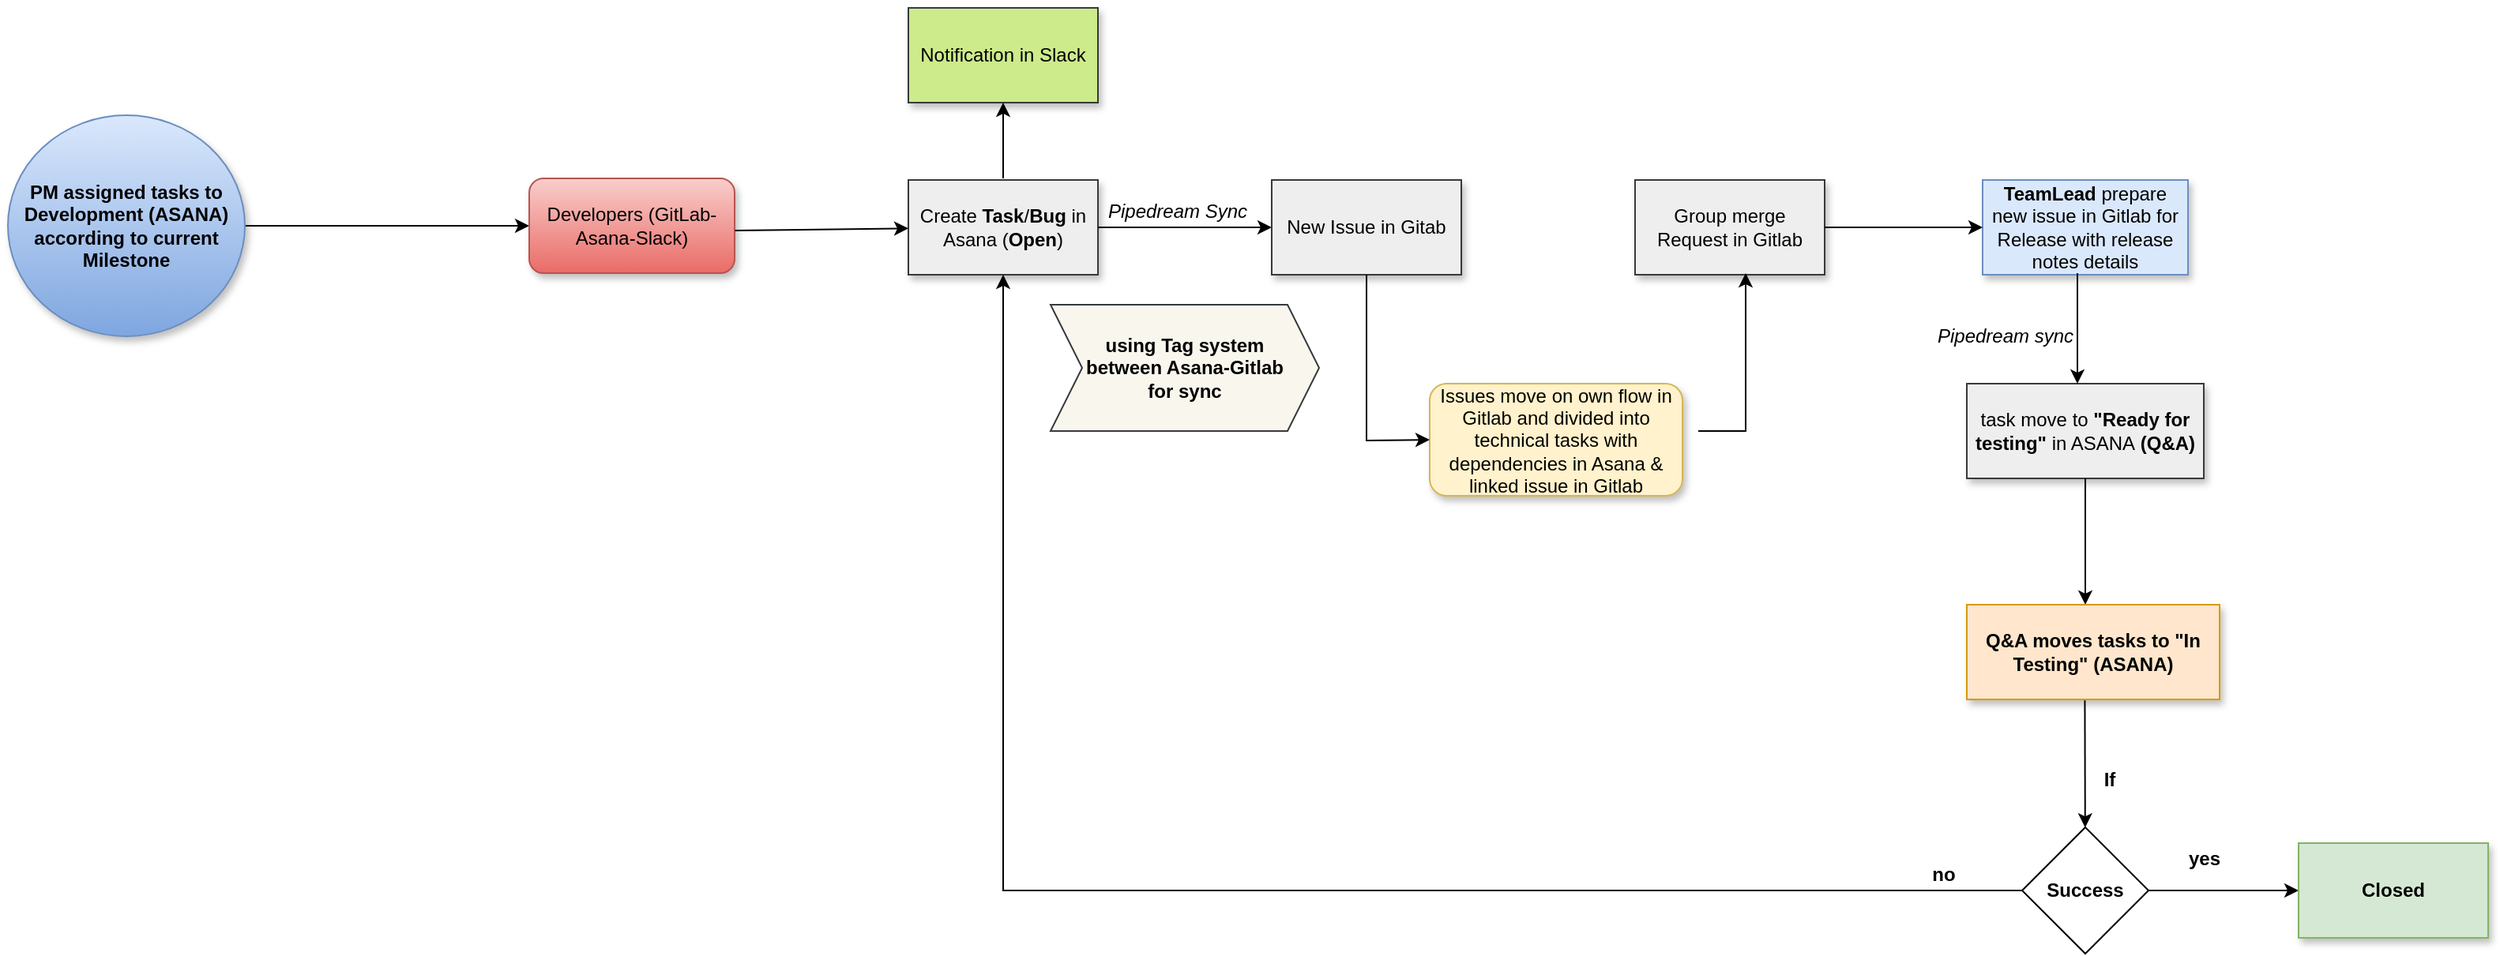 <mxfile version="21.3.5" type="github">
  <diagram id="6IpWRTOvNhz4fQDFHxwE" name="Page-1">
    <mxGraphModel dx="1431" dy="813" grid="1" gridSize="10" guides="0" tooltips="1" connect="1" arrows="1" fold="1" page="1" pageScale="1" pageWidth="850" pageHeight="1100" math="0" shadow="0">
      <root>
        <mxCell id="0" />
        <mxCell id="1" parent="0" />
        <mxCell id="fXu-zx2hqorw0dzWZYp2-54" value="&lt;br&gt;" style="endArrow=classic;html=1;rounded=0;entryX=0;entryY=0.5;entryDx=0;entryDy=0;exitX=1;exitY=0.5;exitDx=0;exitDy=0;startArrow=none;" parent="1" source="fXu-zx2hqorw0dzWZYp2-78" target="fXu-zx2hqorw0dzWZYp2-77" edge="1">
          <mxGeometry width="50" height="50" relative="1" as="geometry">
            <mxPoint x="630" y="570" as="sourcePoint" />
            <mxPoint x="690" y="570" as="targetPoint" />
          </mxGeometry>
        </mxCell>
        <mxCell id="fXu-zx2hqorw0dzWZYp2-77" value="Developers (GitLab-Asana-Slack)" style="rounded=1;whiteSpace=wrap;html=1;fillColor=#f8cecc;strokeColor=#b85450;gradientColor=#ea6b66;shadow=1;" parent="1" vertex="1">
          <mxGeometry x="770" y="560" width="130" height="60" as="geometry" />
        </mxCell>
        <mxCell id="fXu-zx2hqorw0dzWZYp2-78" value="&lt;b&gt;PM assigned tasks to Development (ASANA) according to current Milestone&lt;/b&gt;" style="ellipse;whiteSpace=wrap;html=1;fillColor=#dae8fc;strokeColor=#6c8ebf;gradientColor=#7ea6e0;shadow=1;" parent="1" vertex="1">
          <mxGeometry x="440" y="520" width="150" height="140" as="geometry" />
        </mxCell>
        <mxCell id="fXu-zx2hqorw0dzWZYp2-82" value="Notification in Slack" style="rounded=0;whiteSpace=wrap;html=1;fillColor=#cdeb8b;strokeColor=#36393d;shadow=1;" parent="1" vertex="1">
          <mxGeometry x="1010" y="452" width="120" height="60" as="geometry" />
        </mxCell>
        <mxCell id="fXu-zx2hqorw0dzWZYp2-85" value="Create &lt;b&gt;Task&lt;/b&gt;/&lt;b&gt;Bug &lt;/b&gt;in Asana (&lt;b&gt;Open&lt;/b&gt;)" style="rounded=0;whiteSpace=wrap;html=1;fillColor=#eeeeee;strokeColor=#36393d;shadow=1;" parent="1" vertex="1">
          <mxGeometry x="1010" y="561" width="120" height="60" as="geometry" />
        </mxCell>
        <mxCell id="fXu-zx2hqorw0dzWZYp2-86" value="" style="endArrow=classic;html=1;rounded=0;exitX=1;exitY=0.5;exitDx=0;exitDy=0;" parent="1" source="fXu-zx2hqorw0dzWZYp2-85" edge="1">
          <mxGeometry width="50" height="50" relative="1" as="geometry">
            <mxPoint x="1240" y="641" as="sourcePoint" />
            <mxPoint x="1240" y="591" as="targetPoint" />
          </mxGeometry>
        </mxCell>
        <mxCell id="fXu-zx2hqorw0dzWZYp2-87" value="New Issue in Gitab" style="rounded=0;whiteSpace=wrap;html=1;fillColor=#eeeeee;strokeColor=#36393d;shadow=1;" parent="1" vertex="1">
          <mxGeometry x="1240" y="561" width="120" height="60" as="geometry" />
        </mxCell>
        <mxCell id="fXu-zx2hqorw0dzWZYp2-88" value="&lt;i&gt;Pipedream Sync&lt;/i&gt;" style="text;html=1;align=center;verticalAlign=middle;resizable=0;points=[];autosize=1;strokeColor=none;fillColor=none;" parent="1" vertex="1">
          <mxGeometry x="1125" y="566" width="110" height="30" as="geometry" />
        </mxCell>
        <mxCell id="fXu-zx2hqorw0dzWZYp2-91" value="Group merge Request in Gitlab" style="rounded=0;whiteSpace=wrap;html=1;fillColor=#eeeeee;strokeColor=#36393d;shadow=1;" parent="1" vertex="1">
          <mxGeometry x="1470" y="561" width="120" height="60" as="geometry" />
        </mxCell>
        <mxCell id="fXu-zx2hqorw0dzWZYp2-92" value="" style="endArrow=classic;html=1;rounded=0;" parent="1" edge="1">
          <mxGeometry width="50" height="50" relative="1" as="geometry">
            <mxPoint x="1510" y="720" as="sourcePoint" />
            <mxPoint x="1540" y="620" as="targetPoint" />
            <Array as="points">
              <mxPoint x="1540" y="720" />
            </Array>
          </mxGeometry>
        </mxCell>
        <mxCell id="fXu-zx2hqorw0dzWZYp2-95" value="&lt;b&gt;TeamLead &lt;/b&gt;prepare new issue in Gitlab for Release with release notes details" style="rounded=0;whiteSpace=wrap;html=1;fillColor=#dae8fc;strokeColor=#6c8ebf;shadow=1;" parent="1" vertex="1">
          <mxGeometry x="1690" y="561" width="130" height="60" as="geometry" />
        </mxCell>
        <mxCell id="fXu-zx2hqorw0dzWZYp2-96" value="" style="endArrow=classic;html=1;rounded=0;exitX=1;exitY=0.5;exitDx=0;exitDy=0;entryX=0;entryY=0.5;entryDx=0;entryDy=0;" parent="1" source="fXu-zx2hqorw0dzWZYp2-91" target="fXu-zx2hqorw0dzWZYp2-95" edge="1">
          <mxGeometry width="50" height="50" relative="1" as="geometry">
            <mxPoint x="1280" y="521" as="sourcePoint" />
            <mxPoint x="1330" y="471" as="targetPoint" />
          </mxGeometry>
        </mxCell>
        <mxCell id="fXu-zx2hqorw0dzWZYp2-99" value="task move to&lt;b&gt; &quot;Ready for testing&quot;&lt;/b&gt; in ASANA&amp;nbsp;&lt;b&gt;(Q&amp;amp;A)&lt;/b&gt;" style="rounded=0;whiteSpace=wrap;html=1;fillColor=#eeeeee;strokeColor=#36393d;shadow=1;" parent="1" vertex="1">
          <mxGeometry x="1680" y="690" width="150" height="60" as="geometry" />
        </mxCell>
        <mxCell id="fXu-zx2hqorw0dzWZYp2-103" value="" style="endArrow=classic;html=1;rounded=0;" parent="1" edge="1">
          <mxGeometry width="50" height="50" relative="1" as="geometry">
            <mxPoint x="1750" y="620" as="sourcePoint" />
            <mxPoint x="1750" y="690" as="targetPoint" />
          </mxGeometry>
        </mxCell>
        <mxCell id="fXu-zx2hqorw0dzWZYp2-105" value="&lt;b&gt;Success&lt;/b&gt;" style="rhombus;whiteSpace=wrap;html=1;" parent="1" vertex="1">
          <mxGeometry x="1715" y="971" width="80" height="80" as="geometry" />
        </mxCell>
        <mxCell id="fXu-zx2hqorw0dzWZYp2-106" value="" style="endArrow=classic;html=1;rounded=0;exitX=0.5;exitY=1;exitDx=0;exitDy=0;" parent="1" source="fXu-zx2hqorw0dzWZYp2-99" edge="1">
          <mxGeometry width="50" height="50" relative="1" as="geometry">
            <mxPoint x="1390" y="711" as="sourcePoint" />
            <mxPoint x="1755" y="830" as="targetPoint" />
          </mxGeometry>
        </mxCell>
        <mxCell id="fXu-zx2hqorw0dzWZYp2-108" value="&lt;b&gt;If&lt;/b&gt;" style="text;html=1;align=center;verticalAlign=middle;resizable=0;points=[];autosize=1;strokeColor=none;fillColor=none;" parent="1" vertex="1">
          <mxGeometry x="1760" y="931" width="20" height="20" as="geometry" />
        </mxCell>
        <mxCell id="fXu-zx2hqorw0dzWZYp2-109" value="" style="endArrow=classic;html=1;rounded=0;exitX=1;exitY=0.5;exitDx=0;exitDy=0;" parent="1" source="fXu-zx2hqorw0dzWZYp2-105" target="fXu-zx2hqorw0dzWZYp2-110" edge="1">
          <mxGeometry width="50" height="50" relative="1" as="geometry">
            <mxPoint x="1390" y="711" as="sourcePoint" />
            <mxPoint x="1890" y="1011" as="targetPoint" />
          </mxGeometry>
        </mxCell>
        <mxCell id="fXu-zx2hqorw0dzWZYp2-110" value="&lt;b&gt;Closed&lt;/b&gt;" style="rounded=0;whiteSpace=wrap;html=1;fillColor=#d5e8d4;strokeColor=#82b366;shadow=1;" parent="1" vertex="1">
          <mxGeometry x="1890" y="981" width="120" height="60" as="geometry" />
        </mxCell>
        <mxCell id="fXu-zx2hqorw0dzWZYp2-111" value="&lt;b&gt;yes&lt;/b&gt;" style="text;html=1;align=center;verticalAlign=middle;resizable=0;points=[];autosize=1;strokeColor=none;fillColor=none;" parent="1" vertex="1">
          <mxGeometry x="1810" y="981" width="40" height="20" as="geometry" />
        </mxCell>
        <mxCell id="fXu-zx2hqorw0dzWZYp2-112" value="" style="endArrow=classic;html=1;rounded=0;entryX=0.5;entryY=1;entryDx=0;entryDy=0;exitX=0;exitY=0.5;exitDx=0;exitDy=0;" parent="1" source="fXu-zx2hqorw0dzWZYp2-105" target="fXu-zx2hqorw0dzWZYp2-85" edge="1">
          <mxGeometry width="50" height="50" relative="1" as="geometry">
            <mxPoint x="1410" y="711" as="sourcePoint" />
            <mxPoint x="1460" y="661" as="targetPoint" />
            <Array as="points">
              <mxPoint x="1070" y="1011" />
            </Array>
          </mxGeometry>
        </mxCell>
        <mxCell id="fXu-zx2hqorw0dzWZYp2-113" value="&lt;b&gt;no&lt;/b&gt;" style="text;html=1;align=center;verticalAlign=middle;resizable=0;points=[];autosize=1;strokeColor=none;fillColor=none;" parent="1" vertex="1">
          <mxGeometry x="1650" y="991" width="30" height="20" as="geometry" />
        </mxCell>
        <mxCell id="dabtLC075DSBV3i54uBR-1" value="&lt;i&gt;Pipedream sync&lt;/i&gt;" style="text;html=1;align=center;verticalAlign=middle;resizable=0;points=[];autosize=1;strokeColor=none;fillColor=none;" parent="1" vertex="1">
          <mxGeometry x="1649" y="645" width="110" height="30" as="geometry" />
        </mxCell>
        <mxCell id="dabtLC075DSBV3i54uBR-2" value="Issues move on own flow in Gitlab and divided into technical tasks with dependencies in Asana &amp;amp; linked issue in Gitlab" style="rounded=1;whiteSpace=wrap;html=1;fillColor=#fff2cc;strokeColor=#d6b656;shadow=1;" parent="1" vertex="1">
          <mxGeometry x="1340" y="690" width="160" height="71" as="geometry" />
        </mxCell>
        <mxCell id="dabtLC075DSBV3i54uBR-3" value="" style="endArrow=classic;html=1;rounded=0;entryX=0;entryY=0.5;entryDx=0;entryDy=0;" parent="1" source="fXu-zx2hqorw0dzWZYp2-87" target="dabtLC075DSBV3i54uBR-2" edge="1">
          <mxGeometry width="50" height="50" relative="1" as="geometry">
            <mxPoint x="1250" y="811" as="sourcePoint" />
            <mxPoint x="1330" y="720" as="targetPoint" />
            <Array as="points">
              <mxPoint x="1300" y="726" />
            </Array>
          </mxGeometry>
        </mxCell>
        <mxCell id="dabtLC075DSBV3i54uBR-4" value="" style="endArrow=classic;html=1;rounded=0;exitX=1.002;exitY=0.549;exitDx=0;exitDy=0;exitPerimeter=0;" parent="1" source="fXu-zx2hqorw0dzWZYp2-77" target="fXu-zx2hqorw0dzWZYp2-85" edge="1">
          <mxGeometry width="50" height="50" relative="1" as="geometry">
            <mxPoint x="1090" y="650" as="sourcePoint" />
            <mxPoint x="1140" y="600" as="targetPoint" />
          </mxGeometry>
        </mxCell>
        <mxCell id="dabtLC075DSBV3i54uBR-5" value="" style="endArrow=classic;html=1;rounded=0;" parent="1" target="fXu-zx2hqorw0dzWZYp2-82" edge="1">
          <mxGeometry width="50" height="50" relative="1" as="geometry">
            <mxPoint x="1070" y="560" as="sourcePoint" />
            <mxPoint x="1400" y="430" as="targetPoint" />
          </mxGeometry>
        </mxCell>
        <mxCell id="dabtLC075DSBV3i54uBR-6" value="&lt;b&gt;Q&amp;amp;A moves tasks to &quot;In Testing&quot; (ASANA)&lt;/b&gt;" style="rounded=0;whiteSpace=wrap;html=1;fillColor=#ffe6cc;strokeColor=#d79b00;shadow=1;" parent="1" vertex="1">
          <mxGeometry x="1680" y="830" width="160" height="60" as="geometry" />
        </mxCell>
        <mxCell id="dabtLC075DSBV3i54uBR-7" value="" style="endArrow=classic;html=1;rounded=0;exitX=0.467;exitY=1.011;exitDx=0;exitDy=0;exitPerimeter=0;" parent="1" source="dabtLC075DSBV3i54uBR-6" target="fXu-zx2hqorw0dzWZYp2-105" edge="1">
          <mxGeometry width="50" height="50" relative="1" as="geometry">
            <mxPoint x="2010" y="860" as="sourcePoint" />
            <mxPoint x="2060" y="810" as="targetPoint" />
          </mxGeometry>
        </mxCell>
        <mxCell id="aGBv_b71yjKF1JckrQnh-12" value="&lt;b style=&quot;border-color: var(--border-color);&quot;&gt;using Tag system &lt;br&gt;between Asana-Gitlab &lt;br&gt;for sync&lt;/b&gt;" style="shape=step;perimeter=stepPerimeter;whiteSpace=wrap;html=1;fixedSize=1;fillColor=#f9f7ed;strokeColor=#36393d;" vertex="1" parent="1">
          <mxGeometry x="1100" y="640" width="170" height="80" as="geometry" />
        </mxCell>
      </root>
    </mxGraphModel>
  </diagram>
</mxfile>
